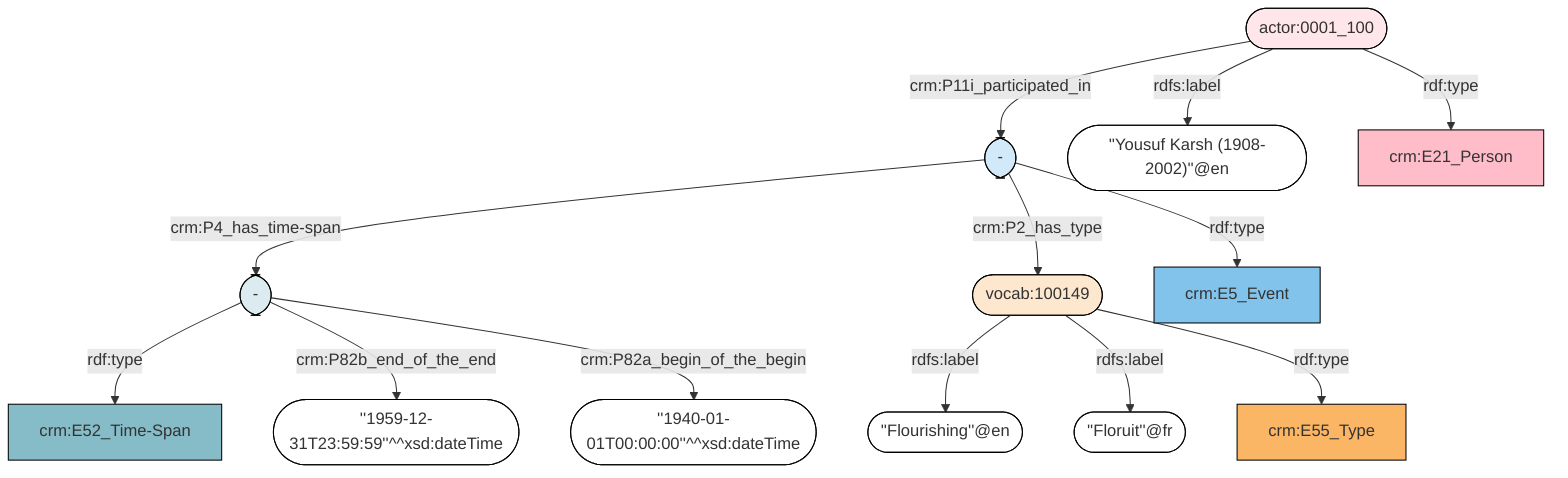flowchart TD
classDef Literal fill:#ffffff,stroke:#000000;
classDef Literal_URI fill:,stroke:;
classDef E1_CRM_Entity fill:#ffffff,stroke:#000000;
classDef E1_CRM_Entity_URI fill:#ffffff,stroke:#000000;
classDef E2_Temporal_Entity fill:#82c3ec,stroke:#000000;
classDef E2_Temporal_Entity_URI fill:#d2e9f9,stroke:#000000;
classDef E55_Type fill:#fab565,stroke:#000000;
classDef E55_Type_URI fill:#fde7ce,stroke:#000000;
classDef E52_Time-Span fill:#86bcc8,stroke:#000000;
classDef E52_Time-Span_URI fill:#dcebef,stroke:#000000;
classDef E41_Appellation fill:#fef3ba,stroke:#000000;
classDef E41_Appellation_URI fill:#fffae6,stroke:#000000;
classDef E53_Place fill:#94cc7d,stroke:#000000;
classDef E53_Place_URI fill:#e1f1da,stroke:#000000;
classDef E77_Persistent_Item fill:#ffffff,stroke:#000000;
classDef E77_Persistent_Item_URI fill:#ffffff,stroke:#000000;
classDef E28_Conceptual_Object fill:#fddc34,stroke:#000000;
classDef E28_Conceptual_Object_URI fill:#fef6cd,stroke:#000000;
classDef E18_Physical_Thing fill:#e1ba9c,stroke:#000000;
classDef E18_Physical_Thing_URI fill:#f3e5d8,stroke:#000000;
classDef E39_Actor fill:#ffbdca,stroke:#000000;
classDef E39_Actor_URI fill:#ffe6eb,stroke:#000000;
classDef PC0_Typed_CRM_Property fill:#cc80ff,stroke:#000000;
classDef PC0_Typed_CRM_Property_URI fill:#ebccff,stroke:#000000;
classDef Multi fill:#cccccc,stroke:#000000;
classDef Multi_URI fill:#cccccc,stroke:#000000;
0(["vocab:100149"]) -->|rdfs:label| 1(["''Flourishing''@en"]):::Literal
0(["vocab:100149"]) -->|rdfs:label| 2(["''Floruit''@fr"]):::Literal
0(["vocab:100149"]):::E55_Type_URI -->|rdf:type| 3["crm:E55_Type"]:::E55_Type
4(["-"]) -->|crm:P4_has_time-span| 5(["-"])
6(["actor:0001_100"]) -->|crm:P11i_participated_in| 4(["-"])
5(["-"]):::E52_Time-Span_URI -->|rdf:type| 7["crm:E52_Time-Span"]:::E52_Time-Span
5(["-"]) -->|crm:P82b_end_of_the_end| 8(["''1959-12-31T23:59:59''^^xsd:dateTime"]):::Literal
5(["-"]) -->|crm:P82a_begin_of_the_begin| 9(["''1940-01-01T00:00:00''^^xsd:dateTime"]):::Literal
6(["actor:0001_100"]) -->|rdfs:label| 10(["''Yousuf Karsh (1908-2002)''@en"]):::Literal
4(["-"]) -->|crm:P2_has_type| 0(["vocab:100149"])
4(["-"]):::E2_Temporal_Entity_URI -->|rdf:type| 11["crm:E5_Event"]:::E2_Temporal_Entity
6(["actor:0001_100"]):::E39_Actor_URI -->|rdf:type| 12["crm:E21_Person"]:::E39_Actor